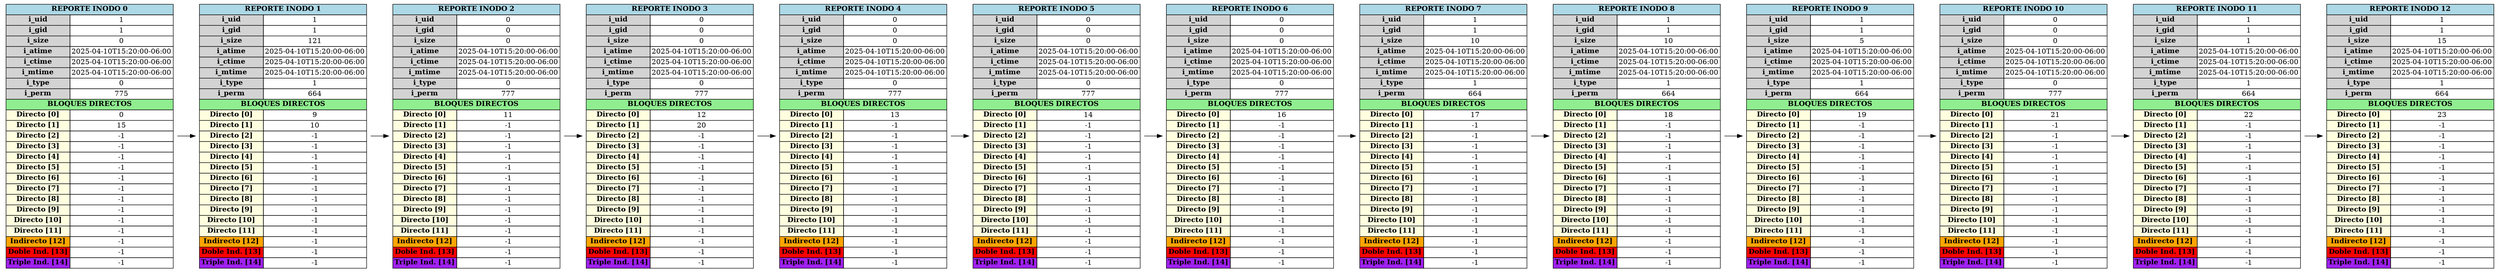 digraph G {
		rankdir=LR;
        node [shape=plaintext]
    inode0 [label=<
    <table border="0" cellborder="1" cellspacing="0">
        <tr><td colspan="2" bgcolor="lightblue"><b>REPORTE INODO 0</b></td></tr>
        <tr><td bgcolor="lightgray"><b>i_uid</b></td><td>1</td></tr>
        <tr><td bgcolor="lightgray"><b>i_gid</b></td><td>1</td></tr>
        <tr><td bgcolor="lightgray"><b>i_size</b></td><td>0</td></tr>
        <tr><td bgcolor="lightgray"><b>i_atime</b></td><td>2025-04-10T15:20:00-06:00</td></tr>
        <tr><td bgcolor="lightgray"><b>i_ctime</b></td><td>2025-04-10T15:20:00-06:00</td></tr>
        <tr><td bgcolor="lightgray"><b>i_mtime</b></td><td>2025-04-10T15:20:00-06:00</td></tr>
        <tr><td bgcolor="lightgray"><b>i_type</b></td><td>0</td></tr>
        <tr><td bgcolor="lightgray"><b>i_perm</b></td><td>775</td></tr>
        <tr><td colspan="2" bgcolor="lightgreen"><b>BLOQUES DIRECTOS</b></td></tr>
            <tr><td bgcolor="lightyellow"><b>Directo [0]</b></td><td>0</td></tr><tr><td bgcolor="lightyellow"><b>Directo [1]</b></td><td>15</td></tr><tr><td bgcolor="lightyellow"><b>Directo [2]</b></td><td>-1</td></tr><tr><td bgcolor="lightyellow"><b>Directo [3]</b></td><td>-1</td></tr><tr><td bgcolor="lightyellow"><b>Directo [4]</b></td><td>-1</td></tr><tr><td bgcolor="lightyellow"><b>Directo [5]</b></td><td>-1</td></tr><tr><td bgcolor="lightyellow"><b>Directo [6]</b></td><td>-1</td></tr><tr><td bgcolor="lightyellow"><b>Directo [7]</b></td><td>-1</td></tr><tr><td bgcolor="lightyellow"><b>Directo [8]</b></td><td>-1</td></tr><tr><td bgcolor="lightyellow"><b>Directo [9]</b></td><td>-1</td></tr><tr><td bgcolor="lightyellow"><b>Directo [10]</b></td><td>-1</td></tr><tr><td bgcolor="lightyellow"><b>Directo [11]</b></td><td>-1</td></tr><tr><td bgcolor="orange"><b>Indirecto [12]</b></td><td>-1</td></tr><tr><td bgcolor="red"><b>Doble Ind. [13]</b></td><td>-1</td></tr><tr><td bgcolor="purple"><b>Triple Ind. [14]</b></td><td>-1</td></tr></table>>];inode1 [label=<
    <table border="0" cellborder="1" cellspacing="0">
        <tr><td colspan="2" bgcolor="lightblue"><b>REPORTE INODO 1</b></td></tr>
        <tr><td bgcolor="lightgray"><b>i_uid</b></td><td>1</td></tr>
        <tr><td bgcolor="lightgray"><b>i_gid</b></td><td>1</td></tr>
        <tr><td bgcolor="lightgray"><b>i_size</b></td><td>121</td></tr>
        <tr><td bgcolor="lightgray"><b>i_atime</b></td><td>2025-04-10T15:20:00-06:00</td></tr>
        <tr><td bgcolor="lightgray"><b>i_ctime</b></td><td>2025-04-10T15:20:00-06:00</td></tr>
        <tr><td bgcolor="lightgray"><b>i_mtime</b></td><td>2025-04-10T15:20:00-06:00</td></tr>
        <tr><td bgcolor="lightgray"><b>i_type</b></td><td>1</td></tr>
        <tr><td bgcolor="lightgray"><b>i_perm</b></td><td>664</td></tr>
        <tr><td colspan="2" bgcolor="lightgreen"><b>BLOQUES DIRECTOS</b></td></tr>
            <tr><td bgcolor="lightyellow"><b>Directo [0]</b></td><td>9</td></tr><tr><td bgcolor="lightyellow"><b>Directo [1]</b></td><td>10</td></tr><tr><td bgcolor="lightyellow"><b>Directo [2]</b></td><td>-1</td></tr><tr><td bgcolor="lightyellow"><b>Directo [3]</b></td><td>-1</td></tr><tr><td bgcolor="lightyellow"><b>Directo [4]</b></td><td>-1</td></tr><tr><td bgcolor="lightyellow"><b>Directo [5]</b></td><td>-1</td></tr><tr><td bgcolor="lightyellow"><b>Directo [6]</b></td><td>-1</td></tr><tr><td bgcolor="lightyellow"><b>Directo [7]</b></td><td>-1</td></tr><tr><td bgcolor="lightyellow"><b>Directo [8]</b></td><td>-1</td></tr><tr><td bgcolor="lightyellow"><b>Directo [9]</b></td><td>-1</td></tr><tr><td bgcolor="lightyellow"><b>Directo [10]</b></td><td>-1</td></tr><tr><td bgcolor="lightyellow"><b>Directo [11]</b></td><td>-1</td></tr><tr><td bgcolor="orange"><b>Indirecto [12]</b></td><td>-1</td></tr><tr><td bgcolor="red"><b>Doble Ind. [13]</b></td><td>-1</td></tr><tr><td bgcolor="purple"><b>Triple Ind. [14]</b></td><td>-1</td></tr></table>>];
	inode0 -> inode1;inode2 [label=<
    <table border="0" cellborder="1" cellspacing="0">
        <tr><td colspan="2" bgcolor="lightblue"><b>REPORTE INODO 2</b></td></tr>
        <tr><td bgcolor="lightgray"><b>i_uid</b></td><td>0</td></tr>
        <tr><td bgcolor="lightgray"><b>i_gid</b></td><td>0</td></tr>
        <tr><td bgcolor="lightgray"><b>i_size</b></td><td>0</td></tr>
        <tr><td bgcolor="lightgray"><b>i_atime</b></td><td>2025-04-10T15:20:00-06:00</td></tr>
        <tr><td bgcolor="lightgray"><b>i_ctime</b></td><td>2025-04-10T15:20:00-06:00</td></tr>
        <tr><td bgcolor="lightgray"><b>i_mtime</b></td><td>2025-04-10T15:20:00-06:00</td></tr>
        <tr><td bgcolor="lightgray"><b>i_type</b></td><td>0</td></tr>
        <tr><td bgcolor="lightgray"><b>i_perm</b></td><td>777</td></tr>
        <tr><td colspan="2" bgcolor="lightgreen"><b>BLOQUES DIRECTOS</b></td></tr>
            <tr><td bgcolor="lightyellow"><b>Directo [0]</b></td><td>11</td></tr><tr><td bgcolor="lightyellow"><b>Directo [1]</b></td><td>-1</td></tr><tr><td bgcolor="lightyellow"><b>Directo [2]</b></td><td>-1</td></tr><tr><td bgcolor="lightyellow"><b>Directo [3]</b></td><td>-1</td></tr><tr><td bgcolor="lightyellow"><b>Directo [4]</b></td><td>-1</td></tr><tr><td bgcolor="lightyellow"><b>Directo [5]</b></td><td>-1</td></tr><tr><td bgcolor="lightyellow"><b>Directo [6]</b></td><td>-1</td></tr><tr><td bgcolor="lightyellow"><b>Directo [7]</b></td><td>-1</td></tr><tr><td bgcolor="lightyellow"><b>Directo [8]</b></td><td>-1</td></tr><tr><td bgcolor="lightyellow"><b>Directo [9]</b></td><td>-1</td></tr><tr><td bgcolor="lightyellow"><b>Directo [10]</b></td><td>-1</td></tr><tr><td bgcolor="lightyellow"><b>Directo [11]</b></td><td>-1</td></tr><tr><td bgcolor="orange"><b>Indirecto [12]</b></td><td>-1</td></tr><tr><td bgcolor="red"><b>Doble Ind. [13]</b></td><td>-1</td></tr><tr><td bgcolor="purple"><b>Triple Ind. [14]</b></td><td>-1</td></tr></table>>];
	inode1 -> inode2;inode3 [label=<
    <table border="0" cellborder="1" cellspacing="0">
        <tr><td colspan="2" bgcolor="lightblue"><b>REPORTE INODO 3</b></td></tr>
        <tr><td bgcolor="lightgray"><b>i_uid</b></td><td>0</td></tr>
        <tr><td bgcolor="lightgray"><b>i_gid</b></td><td>0</td></tr>
        <tr><td bgcolor="lightgray"><b>i_size</b></td><td>0</td></tr>
        <tr><td bgcolor="lightgray"><b>i_atime</b></td><td>2025-04-10T15:20:00-06:00</td></tr>
        <tr><td bgcolor="lightgray"><b>i_ctime</b></td><td>2025-04-10T15:20:00-06:00</td></tr>
        <tr><td bgcolor="lightgray"><b>i_mtime</b></td><td>2025-04-10T15:20:00-06:00</td></tr>
        <tr><td bgcolor="lightgray"><b>i_type</b></td><td>0</td></tr>
        <tr><td bgcolor="lightgray"><b>i_perm</b></td><td>777</td></tr>
        <tr><td colspan="2" bgcolor="lightgreen"><b>BLOQUES DIRECTOS</b></td></tr>
            <tr><td bgcolor="lightyellow"><b>Directo [0]</b></td><td>12</td></tr><tr><td bgcolor="lightyellow"><b>Directo [1]</b></td><td>20</td></tr><tr><td bgcolor="lightyellow"><b>Directo [2]</b></td><td>-1</td></tr><tr><td bgcolor="lightyellow"><b>Directo [3]</b></td><td>-1</td></tr><tr><td bgcolor="lightyellow"><b>Directo [4]</b></td><td>-1</td></tr><tr><td bgcolor="lightyellow"><b>Directo [5]</b></td><td>-1</td></tr><tr><td bgcolor="lightyellow"><b>Directo [6]</b></td><td>-1</td></tr><tr><td bgcolor="lightyellow"><b>Directo [7]</b></td><td>-1</td></tr><tr><td bgcolor="lightyellow"><b>Directo [8]</b></td><td>-1</td></tr><tr><td bgcolor="lightyellow"><b>Directo [9]</b></td><td>-1</td></tr><tr><td bgcolor="lightyellow"><b>Directo [10]</b></td><td>-1</td></tr><tr><td bgcolor="lightyellow"><b>Directo [11]</b></td><td>-1</td></tr><tr><td bgcolor="orange"><b>Indirecto [12]</b></td><td>-1</td></tr><tr><td bgcolor="red"><b>Doble Ind. [13]</b></td><td>-1</td></tr><tr><td bgcolor="purple"><b>Triple Ind. [14]</b></td><td>-1</td></tr></table>>];
	inode2 -> inode3;inode4 [label=<
    <table border="0" cellborder="1" cellspacing="0">
        <tr><td colspan="2" bgcolor="lightblue"><b>REPORTE INODO 4</b></td></tr>
        <tr><td bgcolor="lightgray"><b>i_uid</b></td><td>0</td></tr>
        <tr><td bgcolor="lightgray"><b>i_gid</b></td><td>0</td></tr>
        <tr><td bgcolor="lightgray"><b>i_size</b></td><td>0</td></tr>
        <tr><td bgcolor="lightgray"><b>i_atime</b></td><td>2025-04-10T15:20:00-06:00</td></tr>
        <tr><td bgcolor="lightgray"><b>i_ctime</b></td><td>2025-04-10T15:20:00-06:00</td></tr>
        <tr><td bgcolor="lightgray"><b>i_mtime</b></td><td>2025-04-10T15:20:00-06:00</td></tr>
        <tr><td bgcolor="lightgray"><b>i_type</b></td><td>0</td></tr>
        <tr><td bgcolor="lightgray"><b>i_perm</b></td><td>777</td></tr>
        <tr><td colspan="2" bgcolor="lightgreen"><b>BLOQUES DIRECTOS</b></td></tr>
            <tr><td bgcolor="lightyellow"><b>Directo [0]</b></td><td>13</td></tr><tr><td bgcolor="lightyellow"><b>Directo [1]</b></td><td>-1</td></tr><tr><td bgcolor="lightyellow"><b>Directo [2]</b></td><td>-1</td></tr><tr><td bgcolor="lightyellow"><b>Directo [3]</b></td><td>-1</td></tr><tr><td bgcolor="lightyellow"><b>Directo [4]</b></td><td>-1</td></tr><tr><td bgcolor="lightyellow"><b>Directo [5]</b></td><td>-1</td></tr><tr><td bgcolor="lightyellow"><b>Directo [6]</b></td><td>-1</td></tr><tr><td bgcolor="lightyellow"><b>Directo [7]</b></td><td>-1</td></tr><tr><td bgcolor="lightyellow"><b>Directo [8]</b></td><td>-1</td></tr><tr><td bgcolor="lightyellow"><b>Directo [9]</b></td><td>-1</td></tr><tr><td bgcolor="lightyellow"><b>Directo [10]</b></td><td>-1</td></tr><tr><td bgcolor="lightyellow"><b>Directo [11]</b></td><td>-1</td></tr><tr><td bgcolor="orange"><b>Indirecto [12]</b></td><td>-1</td></tr><tr><td bgcolor="red"><b>Doble Ind. [13]</b></td><td>-1</td></tr><tr><td bgcolor="purple"><b>Triple Ind. [14]</b></td><td>-1</td></tr></table>>];
	inode3 -> inode4;inode5 [label=<
    <table border="0" cellborder="1" cellspacing="0">
        <tr><td colspan="2" bgcolor="lightblue"><b>REPORTE INODO 5</b></td></tr>
        <tr><td bgcolor="lightgray"><b>i_uid</b></td><td>0</td></tr>
        <tr><td bgcolor="lightgray"><b>i_gid</b></td><td>0</td></tr>
        <tr><td bgcolor="lightgray"><b>i_size</b></td><td>0</td></tr>
        <tr><td bgcolor="lightgray"><b>i_atime</b></td><td>2025-04-10T15:20:00-06:00</td></tr>
        <tr><td bgcolor="lightgray"><b>i_ctime</b></td><td>2025-04-10T15:20:00-06:00</td></tr>
        <tr><td bgcolor="lightgray"><b>i_mtime</b></td><td>2025-04-10T15:20:00-06:00</td></tr>
        <tr><td bgcolor="lightgray"><b>i_type</b></td><td>0</td></tr>
        <tr><td bgcolor="lightgray"><b>i_perm</b></td><td>777</td></tr>
        <tr><td colspan="2" bgcolor="lightgreen"><b>BLOQUES DIRECTOS</b></td></tr>
            <tr><td bgcolor="lightyellow"><b>Directo [0]</b></td><td>14</td></tr><tr><td bgcolor="lightyellow"><b>Directo [1]</b></td><td>-1</td></tr><tr><td bgcolor="lightyellow"><b>Directo [2]</b></td><td>-1</td></tr><tr><td bgcolor="lightyellow"><b>Directo [3]</b></td><td>-1</td></tr><tr><td bgcolor="lightyellow"><b>Directo [4]</b></td><td>-1</td></tr><tr><td bgcolor="lightyellow"><b>Directo [5]</b></td><td>-1</td></tr><tr><td bgcolor="lightyellow"><b>Directo [6]</b></td><td>-1</td></tr><tr><td bgcolor="lightyellow"><b>Directo [7]</b></td><td>-1</td></tr><tr><td bgcolor="lightyellow"><b>Directo [8]</b></td><td>-1</td></tr><tr><td bgcolor="lightyellow"><b>Directo [9]</b></td><td>-1</td></tr><tr><td bgcolor="lightyellow"><b>Directo [10]</b></td><td>-1</td></tr><tr><td bgcolor="lightyellow"><b>Directo [11]</b></td><td>-1</td></tr><tr><td bgcolor="orange"><b>Indirecto [12]</b></td><td>-1</td></tr><tr><td bgcolor="red"><b>Doble Ind. [13]</b></td><td>-1</td></tr><tr><td bgcolor="purple"><b>Triple Ind. [14]</b></td><td>-1</td></tr></table>>];
	inode4 -> inode5;inode6 [label=<
    <table border="0" cellborder="1" cellspacing="0">
        <tr><td colspan="2" bgcolor="lightblue"><b>REPORTE INODO 6</b></td></tr>
        <tr><td bgcolor="lightgray"><b>i_uid</b></td><td>0</td></tr>
        <tr><td bgcolor="lightgray"><b>i_gid</b></td><td>0</td></tr>
        <tr><td bgcolor="lightgray"><b>i_size</b></td><td>0</td></tr>
        <tr><td bgcolor="lightgray"><b>i_atime</b></td><td>2025-04-10T15:20:00-06:00</td></tr>
        <tr><td bgcolor="lightgray"><b>i_ctime</b></td><td>2025-04-10T15:20:00-06:00</td></tr>
        <tr><td bgcolor="lightgray"><b>i_mtime</b></td><td>2025-04-10T15:20:00-06:00</td></tr>
        <tr><td bgcolor="lightgray"><b>i_type</b></td><td>0</td></tr>
        <tr><td bgcolor="lightgray"><b>i_perm</b></td><td>777</td></tr>
        <tr><td colspan="2" bgcolor="lightgreen"><b>BLOQUES DIRECTOS</b></td></tr>
            <tr><td bgcolor="lightyellow"><b>Directo [0]</b></td><td>16</td></tr><tr><td bgcolor="lightyellow"><b>Directo [1]</b></td><td>-1</td></tr><tr><td bgcolor="lightyellow"><b>Directo [2]</b></td><td>-1</td></tr><tr><td bgcolor="lightyellow"><b>Directo [3]</b></td><td>-1</td></tr><tr><td bgcolor="lightyellow"><b>Directo [4]</b></td><td>-1</td></tr><tr><td bgcolor="lightyellow"><b>Directo [5]</b></td><td>-1</td></tr><tr><td bgcolor="lightyellow"><b>Directo [6]</b></td><td>-1</td></tr><tr><td bgcolor="lightyellow"><b>Directo [7]</b></td><td>-1</td></tr><tr><td bgcolor="lightyellow"><b>Directo [8]</b></td><td>-1</td></tr><tr><td bgcolor="lightyellow"><b>Directo [9]</b></td><td>-1</td></tr><tr><td bgcolor="lightyellow"><b>Directo [10]</b></td><td>-1</td></tr><tr><td bgcolor="lightyellow"><b>Directo [11]</b></td><td>-1</td></tr><tr><td bgcolor="orange"><b>Indirecto [12]</b></td><td>-1</td></tr><tr><td bgcolor="red"><b>Doble Ind. [13]</b></td><td>-1</td></tr><tr><td bgcolor="purple"><b>Triple Ind. [14]</b></td><td>-1</td></tr></table>>];
	inode5 -> inode6;inode7 [label=<
    <table border="0" cellborder="1" cellspacing="0">
        <tr><td colspan="2" bgcolor="lightblue"><b>REPORTE INODO 7</b></td></tr>
        <tr><td bgcolor="lightgray"><b>i_uid</b></td><td>1</td></tr>
        <tr><td bgcolor="lightgray"><b>i_gid</b></td><td>1</td></tr>
        <tr><td bgcolor="lightgray"><b>i_size</b></td><td>10</td></tr>
        <tr><td bgcolor="lightgray"><b>i_atime</b></td><td>2025-04-10T15:20:00-06:00</td></tr>
        <tr><td bgcolor="lightgray"><b>i_ctime</b></td><td>2025-04-10T15:20:00-06:00</td></tr>
        <tr><td bgcolor="lightgray"><b>i_mtime</b></td><td>2025-04-10T15:20:00-06:00</td></tr>
        <tr><td bgcolor="lightgray"><b>i_type</b></td><td>1</td></tr>
        <tr><td bgcolor="lightgray"><b>i_perm</b></td><td>664</td></tr>
        <tr><td colspan="2" bgcolor="lightgreen"><b>BLOQUES DIRECTOS</b></td></tr>
            <tr><td bgcolor="lightyellow"><b>Directo [0]</b></td><td>17</td></tr><tr><td bgcolor="lightyellow"><b>Directo [1]</b></td><td>-1</td></tr><tr><td bgcolor="lightyellow"><b>Directo [2]</b></td><td>-1</td></tr><tr><td bgcolor="lightyellow"><b>Directo [3]</b></td><td>-1</td></tr><tr><td bgcolor="lightyellow"><b>Directo [4]</b></td><td>-1</td></tr><tr><td bgcolor="lightyellow"><b>Directo [5]</b></td><td>-1</td></tr><tr><td bgcolor="lightyellow"><b>Directo [6]</b></td><td>-1</td></tr><tr><td bgcolor="lightyellow"><b>Directo [7]</b></td><td>-1</td></tr><tr><td bgcolor="lightyellow"><b>Directo [8]</b></td><td>-1</td></tr><tr><td bgcolor="lightyellow"><b>Directo [9]</b></td><td>-1</td></tr><tr><td bgcolor="lightyellow"><b>Directo [10]</b></td><td>-1</td></tr><tr><td bgcolor="lightyellow"><b>Directo [11]</b></td><td>-1</td></tr><tr><td bgcolor="orange"><b>Indirecto [12]</b></td><td>-1</td></tr><tr><td bgcolor="red"><b>Doble Ind. [13]</b></td><td>-1</td></tr><tr><td bgcolor="purple"><b>Triple Ind. [14]</b></td><td>-1</td></tr></table>>];
	inode6 -> inode7;inode8 [label=<
    <table border="0" cellborder="1" cellspacing="0">
        <tr><td colspan="2" bgcolor="lightblue"><b>REPORTE INODO 8</b></td></tr>
        <tr><td bgcolor="lightgray"><b>i_uid</b></td><td>1</td></tr>
        <tr><td bgcolor="lightgray"><b>i_gid</b></td><td>1</td></tr>
        <tr><td bgcolor="lightgray"><b>i_size</b></td><td>10</td></tr>
        <tr><td bgcolor="lightgray"><b>i_atime</b></td><td>2025-04-10T15:20:00-06:00</td></tr>
        <tr><td bgcolor="lightgray"><b>i_ctime</b></td><td>2025-04-10T15:20:00-06:00</td></tr>
        <tr><td bgcolor="lightgray"><b>i_mtime</b></td><td>2025-04-10T15:20:00-06:00</td></tr>
        <tr><td bgcolor="lightgray"><b>i_type</b></td><td>1</td></tr>
        <tr><td bgcolor="lightgray"><b>i_perm</b></td><td>664</td></tr>
        <tr><td colspan="2" bgcolor="lightgreen"><b>BLOQUES DIRECTOS</b></td></tr>
            <tr><td bgcolor="lightyellow"><b>Directo [0]</b></td><td>18</td></tr><tr><td bgcolor="lightyellow"><b>Directo [1]</b></td><td>-1</td></tr><tr><td bgcolor="lightyellow"><b>Directo [2]</b></td><td>-1</td></tr><tr><td bgcolor="lightyellow"><b>Directo [3]</b></td><td>-1</td></tr><tr><td bgcolor="lightyellow"><b>Directo [4]</b></td><td>-1</td></tr><tr><td bgcolor="lightyellow"><b>Directo [5]</b></td><td>-1</td></tr><tr><td bgcolor="lightyellow"><b>Directo [6]</b></td><td>-1</td></tr><tr><td bgcolor="lightyellow"><b>Directo [7]</b></td><td>-1</td></tr><tr><td bgcolor="lightyellow"><b>Directo [8]</b></td><td>-1</td></tr><tr><td bgcolor="lightyellow"><b>Directo [9]</b></td><td>-1</td></tr><tr><td bgcolor="lightyellow"><b>Directo [10]</b></td><td>-1</td></tr><tr><td bgcolor="lightyellow"><b>Directo [11]</b></td><td>-1</td></tr><tr><td bgcolor="orange"><b>Indirecto [12]</b></td><td>-1</td></tr><tr><td bgcolor="red"><b>Doble Ind. [13]</b></td><td>-1</td></tr><tr><td bgcolor="purple"><b>Triple Ind. [14]</b></td><td>-1</td></tr></table>>];
	inode7 -> inode8;inode9 [label=<
    <table border="0" cellborder="1" cellspacing="0">
        <tr><td colspan="2" bgcolor="lightblue"><b>REPORTE INODO 9</b></td></tr>
        <tr><td bgcolor="lightgray"><b>i_uid</b></td><td>1</td></tr>
        <tr><td bgcolor="lightgray"><b>i_gid</b></td><td>1</td></tr>
        <tr><td bgcolor="lightgray"><b>i_size</b></td><td>5</td></tr>
        <tr><td bgcolor="lightgray"><b>i_atime</b></td><td>2025-04-10T15:20:00-06:00</td></tr>
        <tr><td bgcolor="lightgray"><b>i_ctime</b></td><td>2025-04-10T15:20:00-06:00</td></tr>
        <tr><td bgcolor="lightgray"><b>i_mtime</b></td><td>2025-04-10T15:20:00-06:00</td></tr>
        <tr><td bgcolor="lightgray"><b>i_type</b></td><td>1</td></tr>
        <tr><td bgcolor="lightgray"><b>i_perm</b></td><td>664</td></tr>
        <tr><td colspan="2" bgcolor="lightgreen"><b>BLOQUES DIRECTOS</b></td></tr>
            <tr><td bgcolor="lightyellow"><b>Directo [0]</b></td><td>19</td></tr><tr><td bgcolor="lightyellow"><b>Directo [1]</b></td><td>-1</td></tr><tr><td bgcolor="lightyellow"><b>Directo [2]</b></td><td>-1</td></tr><tr><td bgcolor="lightyellow"><b>Directo [3]</b></td><td>-1</td></tr><tr><td bgcolor="lightyellow"><b>Directo [4]</b></td><td>-1</td></tr><tr><td bgcolor="lightyellow"><b>Directo [5]</b></td><td>-1</td></tr><tr><td bgcolor="lightyellow"><b>Directo [6]</b></td><td>-1</td></tr><tr><td bgcolor="lightyellow"><b>Directo [7]</b></td><td>-1</td></tr><tr><td bgcolor="lightyellow"><b>Directo [8]</b></td><td>-1</td></tr><tr><td bgcolor="lightyellow"><b>Directo [9]</b></td><td>-1</td></tr><tr><td bgcolor="lightyellow"><b>Directo [10]</b></td><td>-1</td></tr><tr><td bgcolor="lightyellow"><b>Directo [11]</b></td><td>-1</td></tr><tr><td bgcolor="orange"><b>Indirecto [12]</b></td><td>-1</td></tr><tr><td bgcolor="red"><b>Doble Ind. [13]</b></td><td>-1</td></tr><tr><td bgcolor="purple"><b>Triple Ind. [14]</b></td><td>-1</td></tr></table>>];
	inode8 -> inode9;inode10 [label=<
    <table border="0" cellborder="1" cellspacing="0">
        <tr><td colspan="2" bgcolor="lightblue"><b>REPORTE INODO 10</b></td></tr>
        <tr><td bgcolor="lightgray"><b>i_uid</b></td><td>0</td></tr>
        <tr><td bgcolor="lightgray"><b>i_gid</b></td><td>0</td></tr>
        <tr><td bgcolor="lightgray"><b>i_size</b></td><td>0</td></tr>
        <tr><td bgcolor="lightgray"><b>i_atime</b></td><td>2025-04-10T15:20:00-06:00</td></tr>
        <tr><td bgcolor="lightgray"><b>i_ctime</b></td><td>2025-04-10T15:20:00-06:00</td></tr>
        <tr><td bgcolor="lightgray"><b>i_mtime</b></td><td>2025-04-10T15:20:00-06:00</td></tr>
        <tr><td bgcolor="lightgray"><b>i_type</b></td><td>0</td></tr>
        <tr><td bgcolor="lightgray"><b>i_perm</b></td><td>777</td></tr>
        <tr><td colspan="2" bgcolor="lightgreen"><b>BLOQUES DIRECTOS</b></td></tr>
            <tr><td bgcolor="lightyellow"><b>Directo [0]</b></td><td>21</td></tr><tr><td bgcolor="lightyellow"><b>Directo [1]</b></td><td>-1</td></tr><tr><td bgcolor="lightyellow"><b>Directo [2]</b></td><td>-1</td></tr><tr><td bgcolor="lightyellow"><b>Directo [3]</b></td><td>-1</td></tr><tr><td bgcolor="lightyellow"><b>Directo [4]</b></td><td>-1</td></tr><tr><td bgcolor="lightyellow"><b>Directo [5]</b></td><td>-1</td></tr><tr><td bgcolor="lightyellow"><b>Directo [6]</b></td><td>-1</td></tr><tr><td bgcolor="lightyellow"><b>Directo [7]</b></td><td>-1</td></tr><tr><td bgcolor="lightyellow"><b>Directo [8]</b></td><td>-1</td></tr><tr><td bgcolor="lightyellow"><b>Directo [9]</b></td><td>-1</td></tr><tr><td bgcolor="lightyellow"><b>Directo [10]</b></td><td>-1</td></tr><tr><td bgcolor="lightyellow"><b>Directo [11]</b></td><td>-1</td></tr><tr><td bgcolor="orange"><b>Indirecto [12]</b></td><td>-1</td></tr><tr><td bgcolor="red"><b>Doble Ind. [13]</b></td><td>-1</td></tr><tr><td bgcolor="purple"><b>Triple Ind. [14]</b></td><td>-1</td></tr></table>>];
	inode9 -> inode10;inode11 [label=<
    <table border="0" cellborder="1" cellspacing="0">
        <tr><td colspan="2" bgcolor="lightblue"><b>REPORTE INODO 11</b></td></tr>
        <tr><td bgcolor="lightgray"><b>i_uid</b></td><td>1</td></tr>
        <tr><td bgcolor="lightgray"><b>i_gid</b></td><td>1</td></tr>
        <tr><td bgcolor="lightgray"><b>i_size</b></td><td>1</td></tr>
        <tr><td bgcolor="lightgray"><b>i_atime</b></td><td>2025-04-10T15:20:00-06:00</td></tr>
        <tr><td bgcolor="lightgray"><b>i_ctime</b></td><td>2025-04-10T15:20:00-06:00</td></tr>
        <tr><td bgcolor="lightgray"><b>i_mtime</b></td><td>2025-04-10T15:20:00-06:00</td></tr>
        <tr><td bgcolor="lightgray"><b>i_type</b></td><td>1</td></tr>
        <tr><td bgcolor="lightgray"><b>i_perm</b></td><td>664</td></tr>
        <tr><td colspan="2" bgcolor="lightgreen"><b>BLOQUES DIRECTOS</b></td></tr>
            <tr><td bgcolor="lightyellow"><b>Directo [0]</b></td><td>22</td></tr><tr><td bgcolor="lightyellow"><b>Directo [1]</b></td><td>-1</td></tr><tr><td bgcolor="lightyellow"><b>Directo [2]</b></td><td>-1</td></tr><tr><td bgcolor="lightyellow"><b>Directo [3]</b></td><td>-1</td></tr><tr><td bgcolor="lightyellow"><b>Directo [4]</b></td><td>-1</td></tr><tr><td bgcolor="lightyellow"><b>Directo [5]</b></td><td>-1</td></tr><tr><td bgcolor="lightyellow"><b>Directo [6]</b></td><td>-1</td></tr><tr><td bgcolor="lightyellow"><b>Directo [7]</b></td><td>-1</td></tr><tr><td bgcolor="lightyellow"><b>Directo [8]</b></td><td>-1</td></tr><tr><td bgcolor="lightyellow"><b>Directo [9]</b></td><td>-1</td></tr><tr><td bgcolor="lightyellow"><b>Directo [10]</b></td><td>-1</td></tr><tr><td bgcolor="lightyellow"><b>Directo [11]</b></td><td>-1</td></tr><tr><td bgcolor="orange"><b>Indirecto [12]</b></td><td>-1</td></tr><tr><td bgcolor="red"><b>Doble Ind. [13]</b></td><td>-1</td></tr><tr><td bgcolor="purple"><b>Triple Ind. [14]</b></td><td>-1</td></tr></table>>];
	inode10 -> inode11;inode12 [label=<
    <table border="0" cellborder="1" cellspacing="0">
        <tr><td colspan="2" bgcolor="lightblue"><b>REPORTE INODO 12</b></td></tr>
        <tr><td bgcolor="lightgray"><b>i_uid</b></td><td>1</td></tr>
        <tr><td bgcolor="lightgray"><b>i_gid</b></td><td>1</td></tr>
        <tr><td bgcolor="lightgray"><b>i_size</b></td><td>15</td></tr>
        <tr><td bgcolor="lightgray"><b>i_atime</b></td><td>2025-04-10T15:20:00-06:00</td></tr>
        <tr><td bgcolor="lightgray"><b>i_ctime</b></td><td>2025-04-10T15:20:00-06:00</td></tr>
        <tr><td bgcolor="lightgray"><b>i_mtime</b></td><td>2025-04-10T15:20:00-06:00</td></tr>
        <tr><td bgcolor="lightgray"><b>i_type</b></td><td>1</td></tr>
        <tr><td bgcolor="lightgray"><b>i_perm</b></td><td>664</td></tr>
        <tr><td colspan="2" bgcolor="lightgreen"><b>BLOQUES DIRECTOS</b></td></tr>
            <tr><td bgcolor="lightyellow"><b>Directo [0]</b></td><td>23</td></tr><tr><td bgcolor="lightyellow"><b>Directo [1]</b></td><td>-1</td></tr><tr><td bgcolor="lightyellow"><b>Directo [2]</b></td><td>-1</td></tr><tr><td bgcolor="lightyellow"><b>Directo [3]</b></td><td>-1</td></tr><tr><td bgcolor="lightyellow"><b>Directo [4]</b></td><td>-1</td></tr><tr><td bgcolor="lightyellow"><b>Directo [5]</b></td><td>-1</td></tr><tr><td bgcolor="lightyellow"><b>Directo [6]</b></td><td>-1</td></tr><tr><td bgcolor="lightyellow"><b>Directo [7]</b></td><td>-1</td></tr><tr><td bgcolor="lightyellow"><b>Directo [8]</b></td><td>-1</td></tr><tr><td bgcolor="lightyellow"><b>Directo [9]</b></td><td>-1</td></tr><tr><td bgcolor="lightyellow"><b>Directo [10]</b></td><td>-1</td></tr><tr><td bgcolor="lightyellow"><b>Directo [11]</b></td><td>-1</td></tr><tr><td bgcolor="orange"><b>Indirecto [12]</b></td><td>-1</td></tr><tr><td bgcolor="red"><b>Doble Ind. [13]</b></td><td>-1</td></tr><tr><td bgcolor="purple"><b>Triple Ind. [14]</b></td><td>-1</td></tr></table>>];
	inode11 -> inode12;
}
